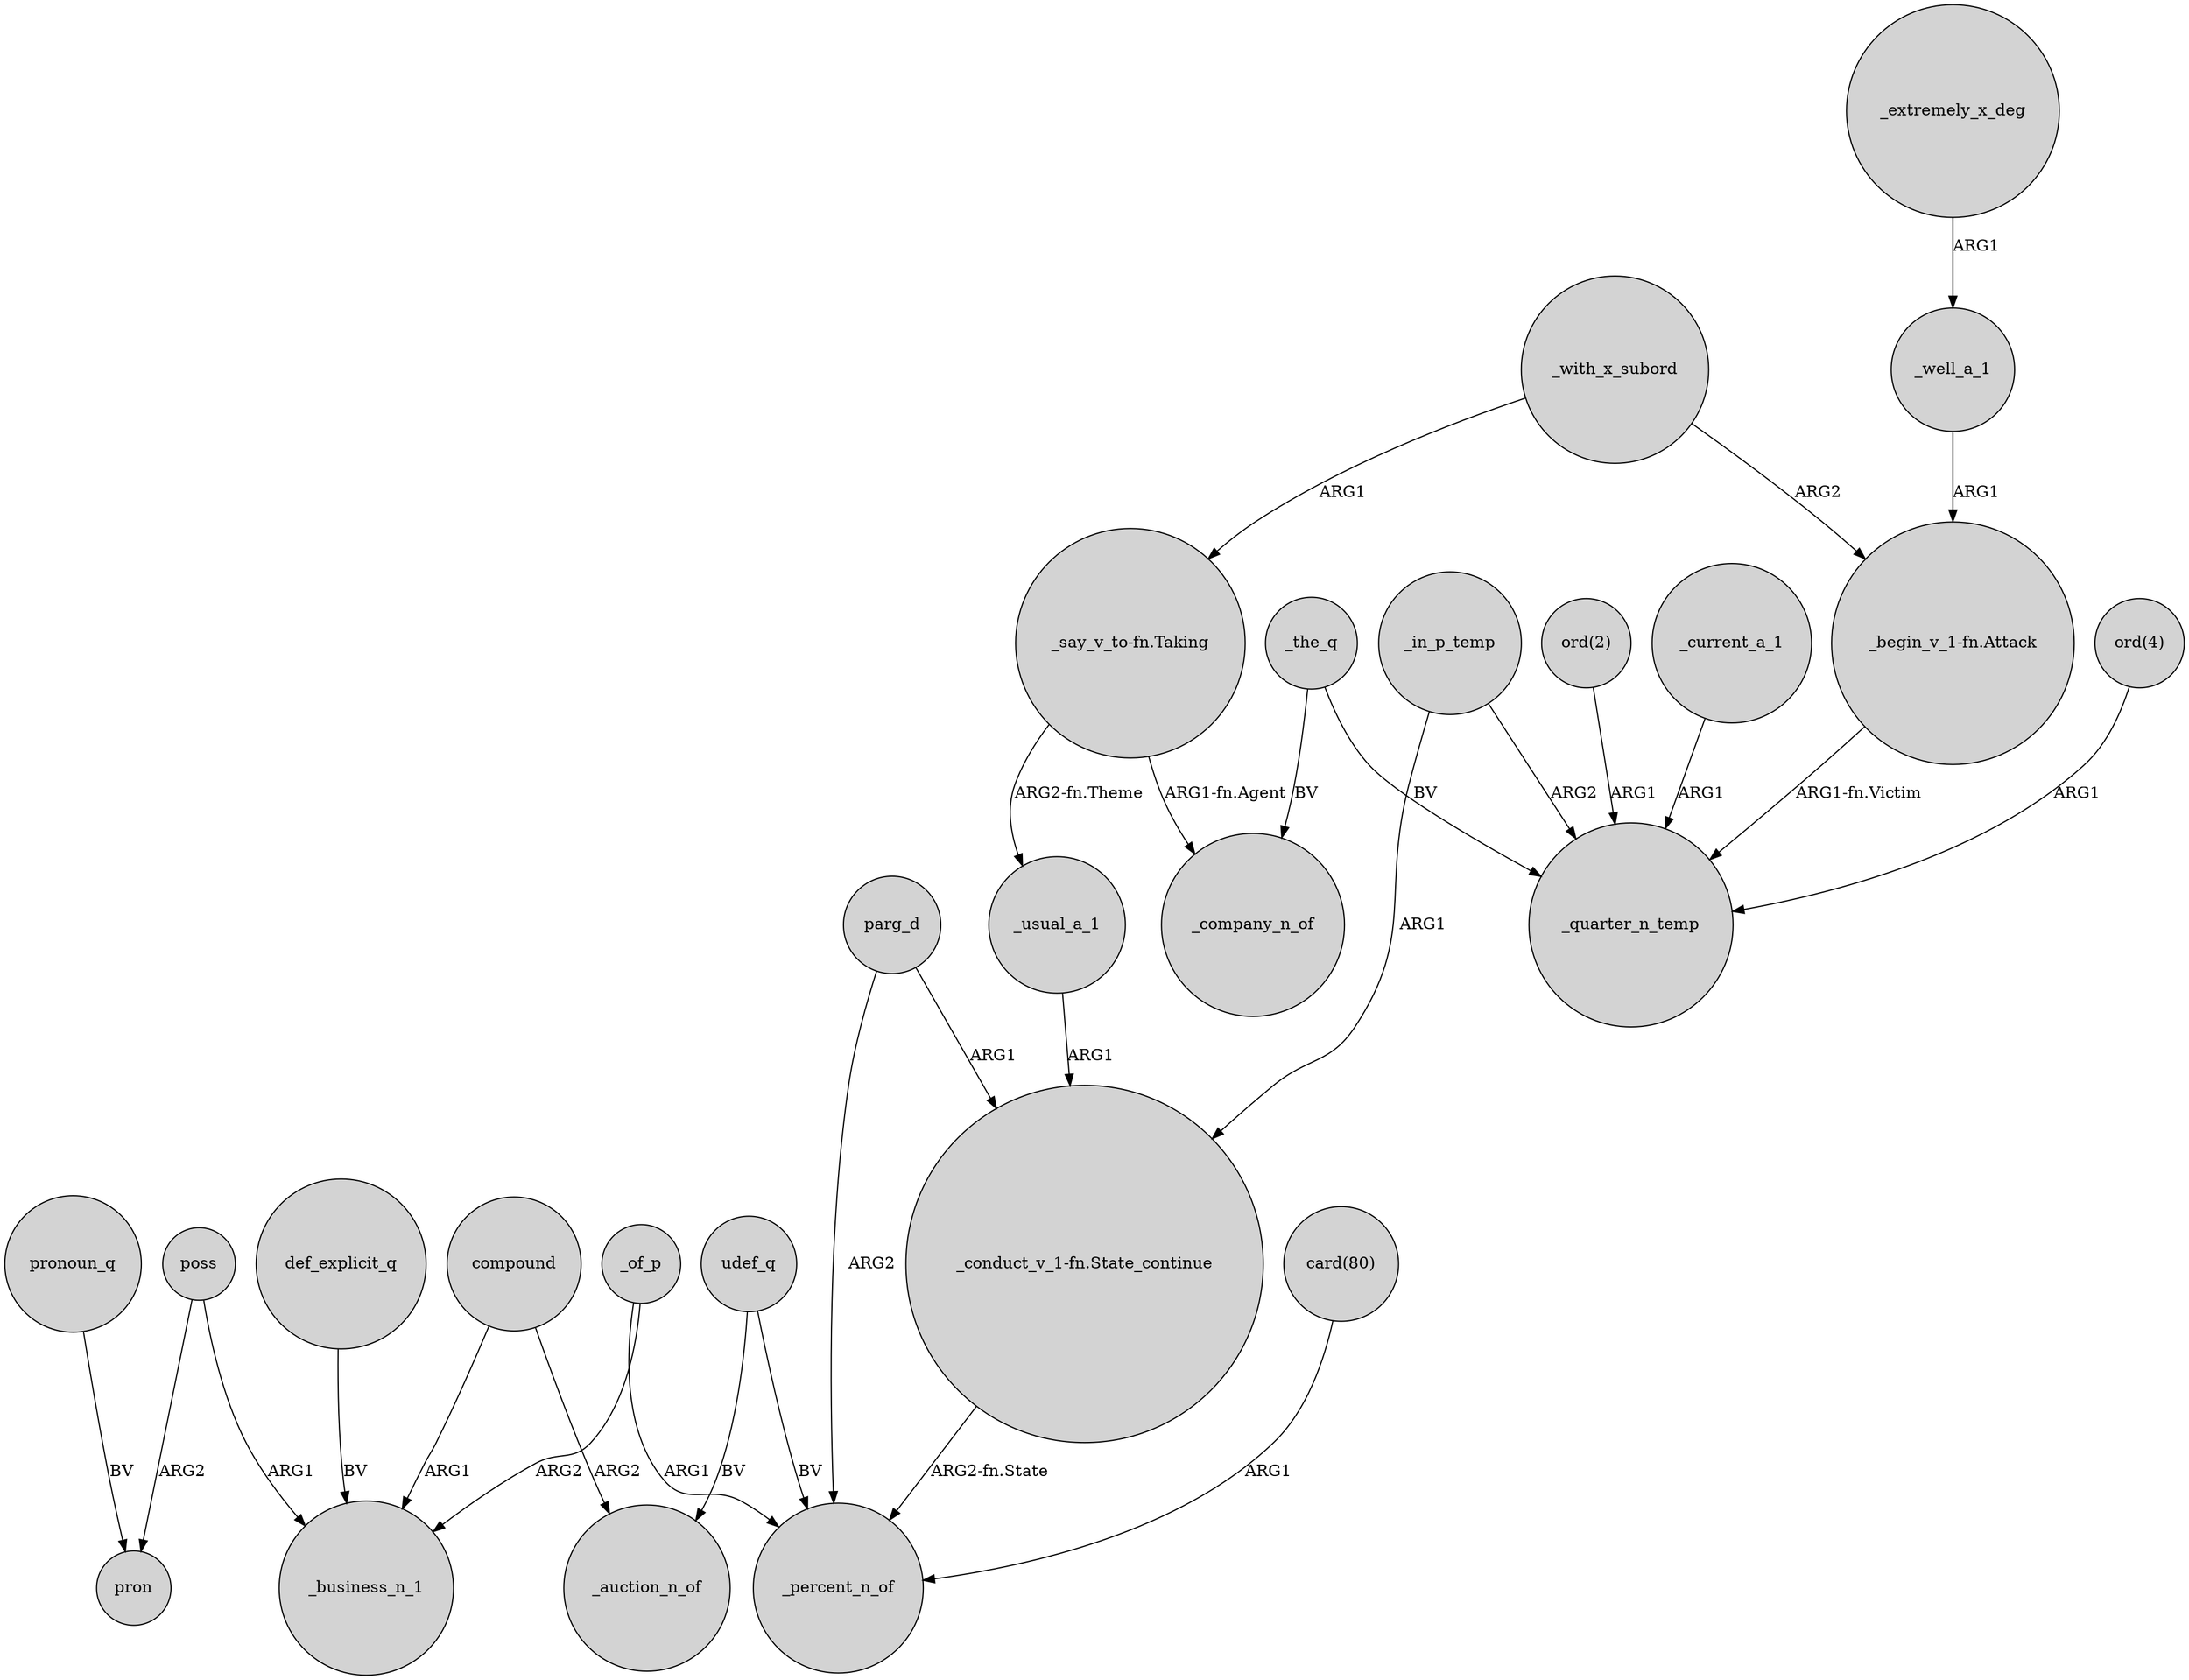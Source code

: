 digraph {
	node [shape=circle style=filled]
	def_explicit_q -> _business_n_1 [label=BV]
	"_say_v_to-fn.Taking" -> _usual_a_1 [label="ARG2-fn.Theme"]
	_in_p_temp -> _quarter_n_temp [label=ARG2]
	"card(80)" -> _percent_n_of [label=ARG1]
	poss -> _business_n_1 [label=ARG1]
	udef_q -> _auction_n_of [label=BV]
	_usual_a_1 -> "_conduct_v_1-fn.State_continue" [label=ARG1]
	_the_q -> _quarter_n_temp [label=BV]
	compound -> _auction_n_of [label=ARG2]
	"_say_v_to-fn.Taking" -> _company_n_of [label="ARG1-fn.Agent"]
	_of_p -> _percent_n_of [label=ARG1]
	_with_x_subord -> "_say_v_to-fn.Taking" [label=ARG1]
	pronoun_q -> pron [label=BV]
	_well_a_1 -> "_begin_v_1-fn.Attack" [label=ARG1]
	poss -> pron [label=ARG2]
	udef_q -> _percent_n_of [label=BV]
	_extremely_x_deg -> _well_a_1 [label=ARG1]
	parg_d -> _percent_n_of [label=ARG2]
	"ord(4)" -> _quarter_n_temp [label=ARG1]
	_of_p -> _business_n_1 [label=ARG2]
	"ord(2)" -> _quarter_n_temp [label=ARG1]
	parg_d -> "_conduct_v_1-fn.State_continue" [label=ARG1]
	compound -> _business_n_1 [label=ARG1]
	"_begin_v_1-fn.Attack" -> _quarter_n_temp [label="ARG1-fn.Victim"]
	_current_a_1 -> _quarter_n_temp [label=ARG1]
	_with_x_subord -> "_begin_v_1-fn.Attack" [label=ARG2]
	_the_q -> _company_n_of [label=BV]
	"_conduct_v_1-fn.State_continue" -> _percent_n_of [label="ARG2-fn.State"]
	_in_p_temp -> "_conduct_v_1-fn.State_continue" [label=ARG1]
}
